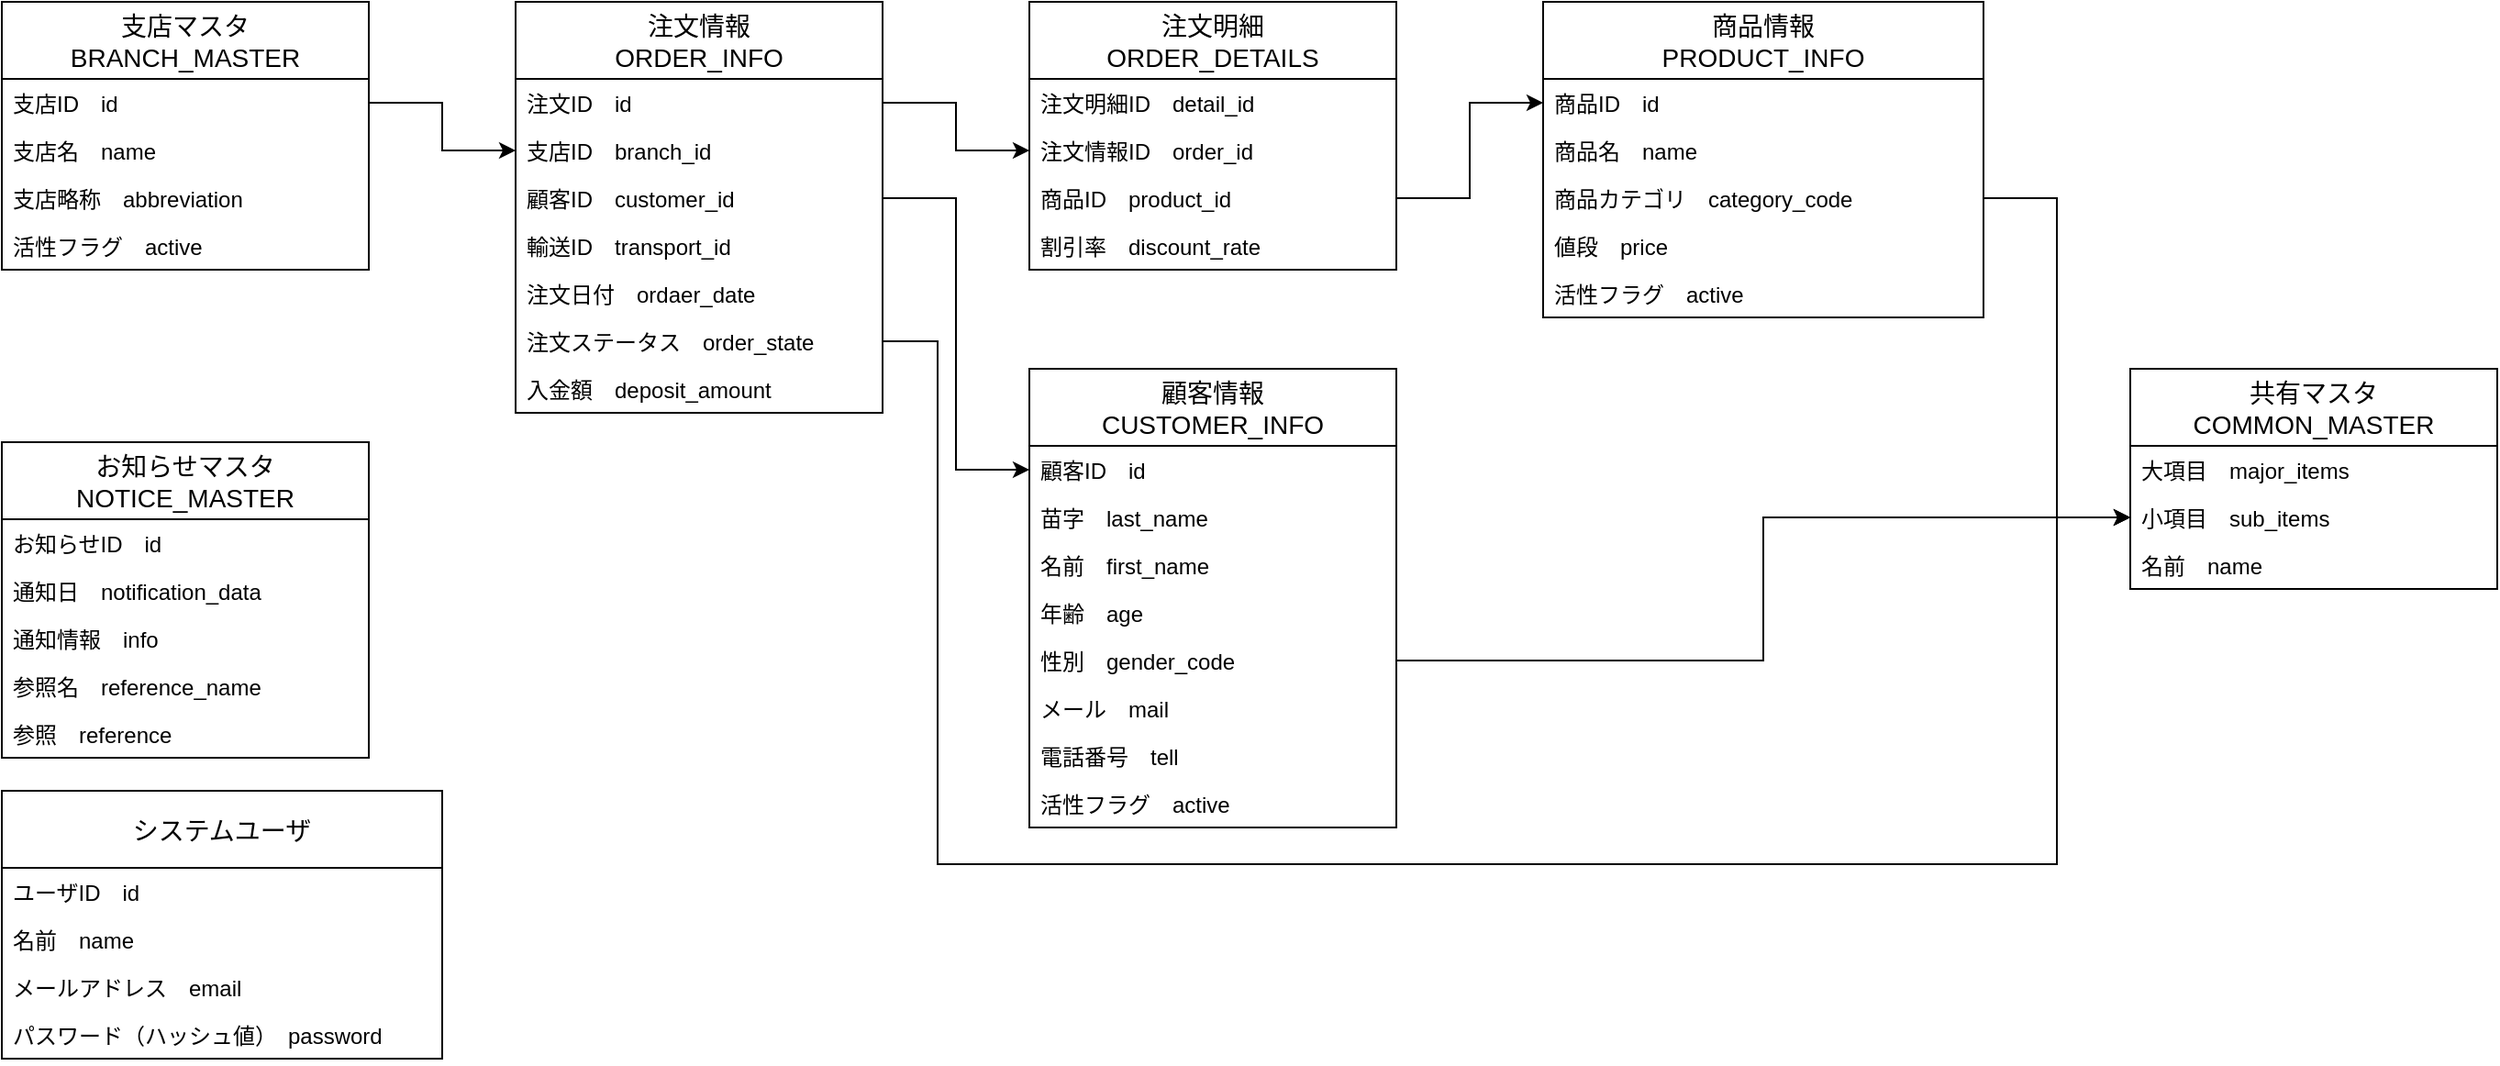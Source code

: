 <mxfile version="14.4.2" type="device"><diagram id="PqGnl0wQqpDnNtnaWT57" name="Page-1"><mxGraphModel dx="1038" dy="560" grid="1" gridSize="10" guides="1" tooltips="1" connect="1" arrows="1" fold="1" page="1" pageScale="1" pageWidth="827" pageHeight="1169" math="0" shadow="0"><root><mxCell id="0"/><mxCell id="1" parent="0"/><mxCell id="ZuykOilCyhHel5awP35j-1" value="支店マスタ&#10;BRANCH_MASTER" style="swimlane;fontStyle=0;childLayout=stackLayout;horizontal=1;startSize=42;horizontalStack=0;resizeParent=1;resizeParentMax=0;resizeLast=0;collapsible=1;marginBottom=0;align=center;fontSize=14;" vertex="1" parent="1"><mxGeometry x="10" y="10" width="200" height="146" as="geometry"/></mxCell><mxCell id="ZuykOilCyhHel5awP35j-2" value="支店ID　id" style="text;strokeColor=none;fillColor=none;spacingLeft=4;spacingRight=4;overflow=hidden;rotatable=0;points=[[0,0.5],[1,0.5]];portConstraint=eastwest;fontSize=12;" vertex="1" parent="ZuykOilCyhHel5awP35j-1"><mxGeometry y="42" width="200" height="26" as="geometry"/></mxCell><mxCell id="ZuykOilCyhHel5awP35j-3" value="支店名　name" style="text;strokeColor=none;fillColor=none;spacingLeft=4;spacingRight=4;overflow=hidden;rotatable=0;points=[[0,0.5],[1,0.5]];portConstraint=eastwest;fontSize=12;" vertex="1" parent="ZuykOilCyhHel5awP35j-1"><mxGeometry y="68" width="200" height="26" as="geometry"/></mxCell><mxCell id="ZuykOilCyhHel5awP35j-4" value="支店略称　abbreviation" style="text;strokeColor=none;fillColor=none;spacingLeft=4;spacingRight=4;overflow=hidden;rotatable=0;points=[[0,0.5],[1,0.5]];portConstraint=eastwest;fontSize=12;" vertex="1" parent="ZuykOilCyhHel5awP35j-1"><mxGeometry y="94" width="200" height="26" as="geometry"/></mxCell><mxCell id="ZuykOilCyhHel5awP35j-47" value="活性フラグ　active" style="text;strokeColor=none;fillColor=none;spacingLeft=4;spacingRight=4;overflow=hidden;rotatable=0;points=[[0,0.5],[1,0.5]];portConstraint=eastwest;fontSize=12;" vertex="1" parent="ZuykOilCyhHel5awP35j-1"><mxGeometry y="120" width="200" height="26" as="geometry"/></mxCell><mxCell id="ZuykOilCyhHel5awP35j-5" value="注文明細&#10;ORDER_DETAILS" style="swimlane;fontStyle=0;childLayout=stackLayout;horizontal=1;startSize=42;horizontalStack=0;resizeParent=1;resizeParentMax=0;resizeLast=0;collapsible=1;marginBottom=0;align=center;fontSize=14;" vertex="1" parent="1"><mxGeometry x="570" y="10" width="200" height="146" as="geometry"/></mxCell><mxCell id="ZuykOilCyhHel5awP35j-6" value="注文明細ID　detail_id" style="text;strokeColor=none;fillColor=none;spacingLeft=4;spacingRight=4;overflow=hidden;rotatable=0;points=[[0,0.5],[1,0.5]];portConstraint=eastwest;fontSize=12;" vertex="1" parent="ZuykOilCyhHel5awP35j-5"><mxGeometry y="42" width="200" height="26" as="geometry"/></mxCell><mxCell id="ZuykOilCyhHel5awP35j-7" value="注文情報ID　order_id" style="text;strokeColor=none;fillColor=none;spacingLeft=4;spacingRight=4;overflow=hidden;rotatable=0;points=[[0,0.5],[1,0.5]];portConstraint=eastwest;fontSize=12;" vertex="1" parent="ZuykOilCyhHel5awP35j-5"><mxGeometry y="68" width="200" height="26" as="geometry"/></mxCell><mxCell id="ZuykOilCyhHel5awP35j-8" value="商品ID　product_id" style="text;strokeColor=none;fillColor=none;spacingLeft=4;spacingRight=4;overflow=hidden;rotatable=0;points=[[0,0.5],[1,0.5]];portConstraint=eastwest;fontSize=12;" vertex="1" parent="ZuykOilCyhHel5awP35j-5"><mxGeometry y="94" width="200" height="26" as="geometry"/></mxCell><mxCell id="ZuykOilCyhHel5awP35j-9" value="割引率　discount_rate" style="text;strokeColor=none;fillColor=none;spacingLeft=4;spacingRight=4;overflow=hidden;rotatable=0;points=[[0,0.5],[1,0.5]];portConstraint=eastwest;fontSize=12;" vertex="1" parent="ZuykOilCyhHel5awP35j-5"><mxGeometry y="120" width="200" height="26" as="geometry"/></mxCell><mxCell id="ZuykOilCyhHel5awP35j-10" value="注文情報&#10;ORDER_INFO" style="swimlane;fontStyle=0;childLayout=stackLayout;horizontal=1;startSize=42;horizontalStack=0;resizeParent=1;resizeParentMax=0;resizeLast=0;collapsible=1;marginBottom=0;align=center;fontSize=14;" vertex="1" parent="1"><mxGeometry x="290" y="10" width="200" height="224" as="geometry"/></mxCell><mxCell id="ZuykOilCyhHel5awP35j-11" value="注文ID　id" style="text;strokeColor=none;fillColor=none;spacingLeft=4;spacingRight=4;overflow=hidden;rotatable=0;points=[[0,0.5],[1,0.5]];portConstraint=eastwest;fontSize=12;" vertex="1" parent="ZuykOilCyhHel5awP35j-10"><mxGeometry y="42" width="200" height="26" as="geometry"/></mxCell><mxCell id="ZuykOilCyhHel5awP35j-12" value="支店ID　branch_id" style="text;strokeColor=none;fillColor=none;spacingLeft=4;spacingRight=4;overflow=hidden;rotatable=0;points=[[0,0.5],[1,0.5]];portConstraint=eastwest;fontSize=12;" vertex="1" parent="ZuykOilCyhHel5awP35j-10"><mxGeometry y="68" width="200" height="26" as="geometry"/></mxCell><mxCell id="ZuykOilCyhHel5awP35j-13" value="顧客ID　customer_id" style="text;strokeColor=none;fillColor=none;spacingLeft=4;spacingRight=4;overflow=hidden;rotatable=0;points=[[0,0.5],[1,0.5]];portConstraint=eastwest;fontSize=12;" vertex="1" parent="ZuykOilCyhHel5awP35j-10"><mxGeometry y="94" width="200" height="26" as="geometry"/></mxCell><mxCell id="ZuykOilCyhHel5awP35j-14" value="輸送ID　transport_id" style="text;strokeColor=none;fillColor=none;spacingLeft=4;spacingRight=4;overflow=hidden;rotatable=0;points=[[0,0.5],[1,0.5]];portConstraint=eastwest;fontSize=12;" vertex="1" parent="ZuykOilCyhHel5awP35j-10"><mxGeometry y="120" width="200" height="26" as="geometry"/></mxCell><mxCell id="ZuykOilCyhHel5awP35j-15" value="注文日付　ordaer_date" style="text;strokeColor=none;fillColor=none;spacingLeft=4;spacingRight=4;overflow=hidden;rotatable=0;points=[[0,0.5],[1,0.5]];portConstraint=eastwest;fontSize=12;" vertex="1" parent="ZuykOilCyhHel5awP35j-10"><mxGeometry y="146" width="200" height="26" as="geometry"/></mxCell><mxCell id="ZuykOilCyhHel5awP35j-16" value="注文ステータス　order_state" style="text;strokeColor=none;fillColor=none;spacingLeft=4;spacingRight=4;overflow=hidden;rotatable=0;points=[[0,0.5],[1,0.5]];portConstraint=eastwest;fontSize=12;" vertex="1" parent="ZuykOilCyhHel5awP35j-10"><mxGeometry y="172" width="200" height="26" as="geometry"/></mxCell><mxCell id="ZuykOilCyhHel5awP35j-17" value="入金額　deposit_amount" style="text;strokeColor=none;fillColor=none;spacingLeft=4;spacingRight=4;overflow=hidden;rotatable=0;points=[[0,0.5],[1,0.5]];portConstraint=eastwest;fontSize=12;" vertex="1" parent="ZuykOilCyhHel5awP35j-10"><mxGeometry y="198" width="200" height="26" as="geometry"/></mxCell><mxCell id="ZuykOilCyhHel5awP35j-18" style="edgeStyle=orthogonalEdgeStyle;rounded=0;orthogonalLoop=1;jettySize=auto;html=1;exitX=1;exitY=0.5;exitDx=0;exitDy=0;" edge="1" parent="1" source="ZuykOilCyhHel5awP35j-2" target="ZuykOilCyhHel5awP35j-12"><mxGeometry relative="1" as="geometry"/></mxCell><mxCell id="ZuykOilCyhHel5awP35j-19" style="edgeStyle=orthogonalEdgeStyle;rounded=0;orthogonalLoop=1;jettySize=auto;html=1;exitX=1;exitY=0.5;exitDx=0;exitDy=0;" edge="1" parent="1" source="ZuykOilCyhHel5awP35j-11" target="ZuykOilCyhHel5awP35j-7"><mxGeometry relative="1" as="geometry"/></mxCell><mxCell id="ZuykOilCyhHel5awP35j-20" style="edgeStyle=orthogonalEdgeStyle;rounded=0;orthogonalLoop=1;jettySize=auto;html=1;exitX=1;exitY=0.5;exitDx=0;exitDy=0;entryX=0;entryY=0.5;entryDx=0;entryDy=0;" edge="1" parent="1" source="ZuykOilCyhHel5awP35j-8" target="ZuykOilCyhHel5awP35j-30"><mxGeometry relative="1" as="geometry"/></mxCell><mxCell id="ZuykOilCyhHel5awP35j-21" value="顧客情報&#10;CUSTOMER_INFO" style="swimlane;fontStyle=0;childLayout=stackLayout;horizontal=1;startSize=42;horizontalStack=0;resizeParent=1;resizeParentMax=0;resizeLast=0;collapsible=1;marginBottom=0;align=center;fontSize=14;" vertex="1" parent="1"><mxGeometry x="570" y="210" width="200" height="250" as="geometry"/></mxCell><mxCell id="ZuykOilCyhHel5awP35j-22" value="顧客ID　id" style="text;strokeColor=none;fillColor=none;spacingLeft=4;spacingRight=4;overflow=hidden;rotatable=0;points=[[0,0.5],[1,0.5]];portConstraint=eastwest;fontSize=12;" vertex="1" parent="ZuykOilCyhHel5awP35j-21"><mxGeometry y="42" width="200" height="26" as="geometry"/></mxCell><mxCell id="ZuykOilCyhHel5awP35j-23" value="苗字　last_name&#10;" style="text;strokeColor=none;fillColor=none;spacingLeft=4;spacingRight=4;overflow=hidden;rotatable=0;points=[[0,0.5],[1,0.5]];portConstraint=eastwest;fontSize=12;" vertex="1" parent="ZuykOilCyhHel5awP35j-21"><mxGeometry y="68" width="200" height="26" as="geometry"/></mxCell><mxCell id="ZuykOilCyhHel5awP35j-24" value="名前　first_name" style="text;strokeColor=none;fillColor=none;spacingLeft=4;spacingRight=4;overflow=hidden;rotatable=0;points=[[0,0.5],[1,0.5]];portConstraint=eastwest;fontSize=12;" vertex="1" parent="ZuykOilCyhHel5awP35j-21"><mxGeometry y="94" width="200" height="26" as="geometry"/></mxCell><mxCell id="ZuykOilCyhHel5awP35j-25" value="年齢　age" style="text;strokeColor=none;fillColor=none;spacingLeft=4;spacingRight=4;overflow=hidden;rotatable=0;points=[[0,0.5],[1,0.5]];portConstraint=eastwest;fontSize=12;" vertex="1" parent="ZuykOilCyhHel5awP35j-21"><mxGeometry y="120" width="200" height="26" as="geometry"/></mxCell><mxCell id="ZuykOilCyhHel5awP35j-26" value="性別　gender_code" style="text;strokeColor=none;fillColor=none;spacingLeft=4;spacingRight=4;overflow=hidden;rotatable=0;points=[[0,0.5],[1,0.5]];portConstraint=eastwest;fontSize=12;" vertex="1" parent="ZuykOilCyhHel5awP35j-21"><mxGeometry y="146" width="200" height="26" as="geometry"/></mxCell><mxCell id="ZuykOilCyhHel5awP35j-27" value="メール　mail" style="text;strokeColor=none;fillColor=none;spacingLeft=4;spacingRight=4;overflow=hidden;rotatable=0;points=[[0,0.5],[1,0.5]];portConstraint=eastwest;fontSize=12;" vertex="1" parent="ZuykOilCyhHel5awP35j-21"><mxGeometry y="172" width="200" height="26" as="geometry"/></mxCell><mxCell id="ZuykOilCyhHel5awP35j-28" value="電話番号　tell" style="text;strokeColor=none;fillColor=none;spacingLeft=4;spacingRight=4;overflow=hidden;rotatable=0;points=[[0,0.5],[1,0.5]];portConstraint=eastwest;fontSize=12;" vertex="1" parent="ZuykOilCyhHel5awP35j-21"><mxGeometry y="198" width="200" height="26" as="geometry"/></mxCell><mxCell id="ZuykOilCyhHel5awP35j-48" value="活性フラグ　active" style="text;strokeColor=none;fillColor=none;spacingLeft=4;spacingRight=4;overflow=hidden;rotatable=0;points=[[0,0.5],[1,0.5]];portConstraint=eastwest;fontSize=12;" vertex="1" parent="ZuykOilCyhHel5awP35j-21"><mxGeometry y="224" width="200" height="26" as="geometry"/></mxCell><mxCell id="ZuykOilCyhHel5awP35j-29" value="商品情報&#10;PRODUCT_INFO" style="swimlane;fontStyle=0;childLayout=stackLayout;horizontal=1;startSize=42;horizontalStack=0;resizeParent=1;resizeParentMax=0;resizeLast=0;collapsible=1;marginBottom=0;align=center;fontSize=14;" vertex="1" parent="1"><mxGeometry x="850" y="10" width="240" height="172" as="geometry"/></mxCell><mxCell id="ZuykOilCyhHel5awP35j-30" value="商品ID　id" style="text;strokeColor=none;fillColor=none;spacingLeft=4;spacingRight=4;overflow=hidden;rotatable=0;points=[[0,0.5],[1,0.5]];portConstraint=eastwest;fontSize=12;" vertex="1" parent="ZuykOilCyhHel5awP35j-29"><mxGeometry y="42" width="240" height="26" as="geometry"/></mxCell><mxCell id="ZuykOilCyhHel5awP35j-31" value="商品名　name" style="text;strokeColor=none;fillColor=none;spacingLeft=4;spacingRight=4;overflow=hidden;rotatable=0;points=[[0,0.5],[1,0.5]];portConstraint=eastwest;fontSize=12;" vertex="1" parent="ZuykOilCyhHel5awP35j-29"><mxGeometry y="68" width="240" height="26" as="geometry"/></mxCell><mxCell id="ZuykOilCyhHel5awP35j-32" value="商品カテゴリ　category_code" style="text;strokeColor=none;fillColor=none;spacingLeft=4;spacingRight=4;overflow=hidden;rotatable=0;points=[[0,0.5],[1,0.5]];portConstraint=eastwest;fontSize=12;" vertex="1" parent="ZuykOilCyhHel5awP35j-29"><mxGeometry y="94" width="240" height="26" as="geometry"/></mxCell><mxCell id="ZuykOilCyhHel5awP35j-33" value="値段　price" style="text;strokeColor=none;fillColor=none;spacingLeft=4;spacingRight=4;overflow=hidden;rotatable=0;points=[[0,0.5],[1,0.5]];portConstraint=eastwest;fontSize=12;" vertex="1" parent="ZuykOilCyhHel5awP35j-29"><mxGeometry y="120" width="240" height="26" as="geometry"/></mxCell><mxCell id="ZuykOilCyhHel5awP35j-49" value="活性フラグ　active" style="text;strokeColor=none;fillColor=none;spacingLeft=4;spacingRight=4;overflow=hidden;rotatable=0;points=[[0,0.5],[1,0.5]];portConstraint=eastwest;fontSize=12;" vertex="1" parent="ZuykOilCyhHel5awP35j-29"><mxGeometry y="146" width="240" height="26" as="geometry"/></mxCell><mxCell id="ZuykOilCyhHel5awP35j-34" style="edgeStyle=orthogonalEdgeStyle;rounded=0;orthogonalLoop=1;jettySize=auto;html=1;exitX=1;exitY=0.5;exitDx=0;exitDy=0;entryX=0;entryY=0.5;entryDx=0;entryDy=0;" edge="1" parent="1" source="ZuykOilCyhHel5awP35j-13" target="ZuykOilCyhHel5awP35j-22"><mxGeometry relative="1" as="geometry"/></mxCell><mxCell id="ZuykOilCyhHel5awP35j-35" value="共有マスタ&#10;COMMON_MASTER" style="swimlane;fontStyle=0;childLayout=stackLayout;horizontal=1;startSize=42;horizontalStack=0;resizeParent=1;resizeParentMax=0;resizeLast=0;collapsible=1;marginBottom=0;align=center;fontSize=14;" vertex="1" parent="1"><mxGeometry x="1170" y="210" width="200" height="120" as="geometry"/></mxCell><mxCell id="ZuykOilCyhHel5awP35j-36" value="大項目　major_items" style="text;strokeColor=none;fillColor=none;spacingLeft=4;spacingRight=4;overflow=hidden;rotatable=0;points=[[0,0.5],[1,0.5]];portConstraint=eastwest;fontSize=12;" vertex="1" parent="ZuykOilCyhHel5awP35j-35"><mxGeometry y="42" width="200" height="26" as="geometry"/></mxCell><mxCell id="ZuykOilCyhHel5awP35j-37" value="小項目　sub_items" style="text;strokeColor=none;fillColor=none;spacingLeft=4;spacingRight=4;overflow=hidden;rotatable=0;points=[[0,0.5],[1,0.5]];portConstraint=eastwest;fontSize=12;" vertex="1" parent="ZuykOilCyhHel5awP35j-35"><mxGeometry y="68" width="200" height="26" as="geometry"/></mxCell><mxCell id="ZuykOilCyhHel5awP35j-38" value="名前　name" style="text;strokeColor=none;fillColor=none;spacingLeft=4;spacingRight=4;overflow=hidden;rotatable=0;points=[[0,0.5],[1,0.5]];portConstraint=eastwest;fontSize=12;" vertex="1" parent="ZuykOilCyhHel5awP35j-35"><mxGeometry y="94" width="200" height="26" as="geometry"/></mxCell><mxCell id="ZuykOilCyhHel5awP35j-39" style="edgeStyle=orthogonalEdgeStyle;rounded=0;orthogonalLoop=1;jettySize=auto;html=1;exitX=1;exitY=0.5;exitDx=0;exitDy=0;entryX=0;entryY=0.5;entryDx=0;entryDy=0;" edge="1" parent="1" source="ZuykOilCyhHel5awP35j-16" target="ZuykOilCyhHel5awP35j-37"><mxGeometry relative="1" as="geometry"><Array as="points"><mxPoint x="520" y="195"/><mxPoint x="520" y="480"/><mxPoint x="1130" y="480"/><mxPoint x="1130" y="291"/></Array></mxGeometry></mxCell><mxCell id="ZuykOilCyhHel5awP35j-40" style="edgeStyle=orthogonalEdgeStyle;rounded=0;orthogonalLoop=1;jettySize=auto;html=1;exitX=1;exitY=0.5;exitDx=0;exitDy=0;entryX=0;entryY=0.5;entryDx=0;entryDy=0;" edge="1" parent="1" source="ZuykOilCyhHel5awP35j-32" target="ZuykOilCyhHel5awP35j-37"><mxGeometry relative="1" as="geometry"/></mxCell><mxCell id="ZuykOilCyhHel5awP35j-41" style="edgeStyle=orthogonalEdgeStyle;rounded=0;orthogonalLoop=1;jettySize=auto;html=1;exitX=1;exitY=0.5;exitDx=0;exitDy=0;entryX=0;entryY=0.5;entryDx=0;entryDy=0;" edge="1" parent="1" source="ZuykOilCyhHel5awP35j-26" target="ZuykOilCyhHel5awP35j-37"><mxGeometry relative="1" as="geometry"/></mxCell><mxCell id="ZuykOilCyhHel5awP35j-42" value="お知らせマスタ&#10;NOTICE_MASTER" style="swimlane;fontStyle=0;childLayout=stackLayout;horizontal=1;startSize=42;horizontalStack=0;resizeParent=1;resizeParentMax=0;resizeLast=0;collapsible=1;marginBottom=0;align=center;fontSize=14;" vertex="1" parent="1"><mxGeometry x="10" y="250" width="200" height="172" as="geometry"/></mxCell><mxCell id="ZuykOilCyhHel5awP35j-50" value="お知らせID　id" style="text;strokeColor=none;fillColor=none;spacingLeft=4;spacingRight=4;overflow=hidden;rotatable=0;points=[[0,0.5],[1,0.5]];portConstraint=eastwest;fontSize=12;" vertex="1" parent="ZuykOilCyhHel5awP35j-42"><mxGeometry y="42" width="200" height="26" as="geometry"/></mxCell><mxCell id="ZuykOilCyhHel5awP35j-43" value="通知日　notification_data" style="text;strokeColor=none;fillColor=none;spacingLeft=4;spacingRight=4;overflow=hidden;rotatable=0;points=[[0,0.5],[1,0.5]];portConstraint=eastwest;fontSize=12;" vertex="1" parent="ZuykOilCyhHel5awP35j-42"><mxGeometry y="68" width="200" height="26" as="geometry"/></mxCell><mxCell id="ZuykOilCyhHel5awP35j-44" value="通知情報　info" style="text;strokeColor=none;fillColor=none;spacingLeft=4;spacingRight=4;overflow=hidden;rotatable=0;points=[[0,0.5],[1,0.5]];portConstraint=eastwest;fontSize=12;" vertex="1" parent="ZuykOilCyhHel5awP35j-42"><mxGeometry y="94" width="200" height="26" as="geometry"/></mxCell><mxCell id="ZuykOilCyhHel5awP35j-45" value="参照名　reference_name" style="text;strokeColor=none;fillColor=none;spacingLeft=4;spacingRight=4;overflow=hidden;rotatable=0;points=[[0,0.5],[1,0.5]];portConstraint=eastwest;fontSize=12;" vertex="1" parent="ZuykOilCyhHel5awP35j-42"><mxGeometry y="120" width="200" height="26" as="geometry"/></mxCell><mxCell id="ZuykOilCyhHel5awP35j-46" value="参照　reference" style="text;strokeColor=none;fillColor=none;spacingLeft=4;spacingRight=4;overflow=hidden;rotatable=0;points=[[0,0.5],[1,0.5]];portConstraint=eastwest;fontSize=12;" vertex="1" parent="ZuykOilCyhHel5awP35j-42"><mxGeometry y="146" width="200" height="26" as="geometry"/></mxCell><mxCell id="ZuykOilCyhHel5awP35j-51" value="システムユーザ" style="swimlane;fontStyle=0;childLayout=stackLayout;horizontal=1;startSize=42;horizontalStack=0;resizeParent=1;resizeParentMax=0;resizeLast=0;collapsible=1;marginBottom=0;align=center;fontSize=14;" vertex="1" parent="1"><mxGeometry x="10" y="440" width="240" height="146" as="geometry"/></mxCell><mxCell id="ZuykOilCyhHel5awP35j-52" value="ユーザID　id" style="text;strokeColor=none;fillColor=none;spacingLeft=4;spacingRight=4;overflow=hidden;rotatable=0;points=[[0,0.5],[1,0.5]];portConstraint=eastwest;fontSize=12;" vertex="1" parent="ZuykOilCyhHel5awP35j-51"><mxGeometry y="42" width="240" height="26" as="geometry"/></mxCell><mxCell id="ZuykOilCyhHel5awP35j-53" value="名前　name" style="text;strokeColor=none;fillColor=none;spacingLeft=4;spacingRight=4;overflow=hidden;rotatable=0;points=[[0,0.5],[1,0.5]];portConstraint=eastwest;fontSize=12;" vertex="1" parent="ZuykOilCyhHel5awP35j-51"><mxGeometry y="68" width="240" height="26" as="geometry"/></mxCell><mxCell id="ZuykOilCyhHel5awP35j-54" value="メールアドレス　email" style="text;strokeColor=none;fillColor=none;spacingLeft=4;spacingRight=4;overflow=hidden;rotatable=0;points=[[0,0.5],[1,0.5]];portConstraint=eastwest;fontSize=12;" vertex="1" parent="ZuykOilCyhHel5awP35j-51"><mxGeometry y="94" width="240" height="26" as="geometry"/></mxCell><mxCell id="ZuykOilCyhHel5awP35j-55" value="パスワード（ハッシュ値）　password" style="text;strokeColor=none;fillColor=none;spacingLeft=4;spacingRight=4;overflow=hidden;rotatable=0;points=[[0,0.5],[1,0.5]];portConstraint=eastwest;fontSize=12;" vertex="1" parent="ZuykOilCyhHel5awP35j-51"><mxGeometry y="120" width="240" height="26" as="geometry"/></mxCell></root></mxGraphModel></diagram></mxfile>